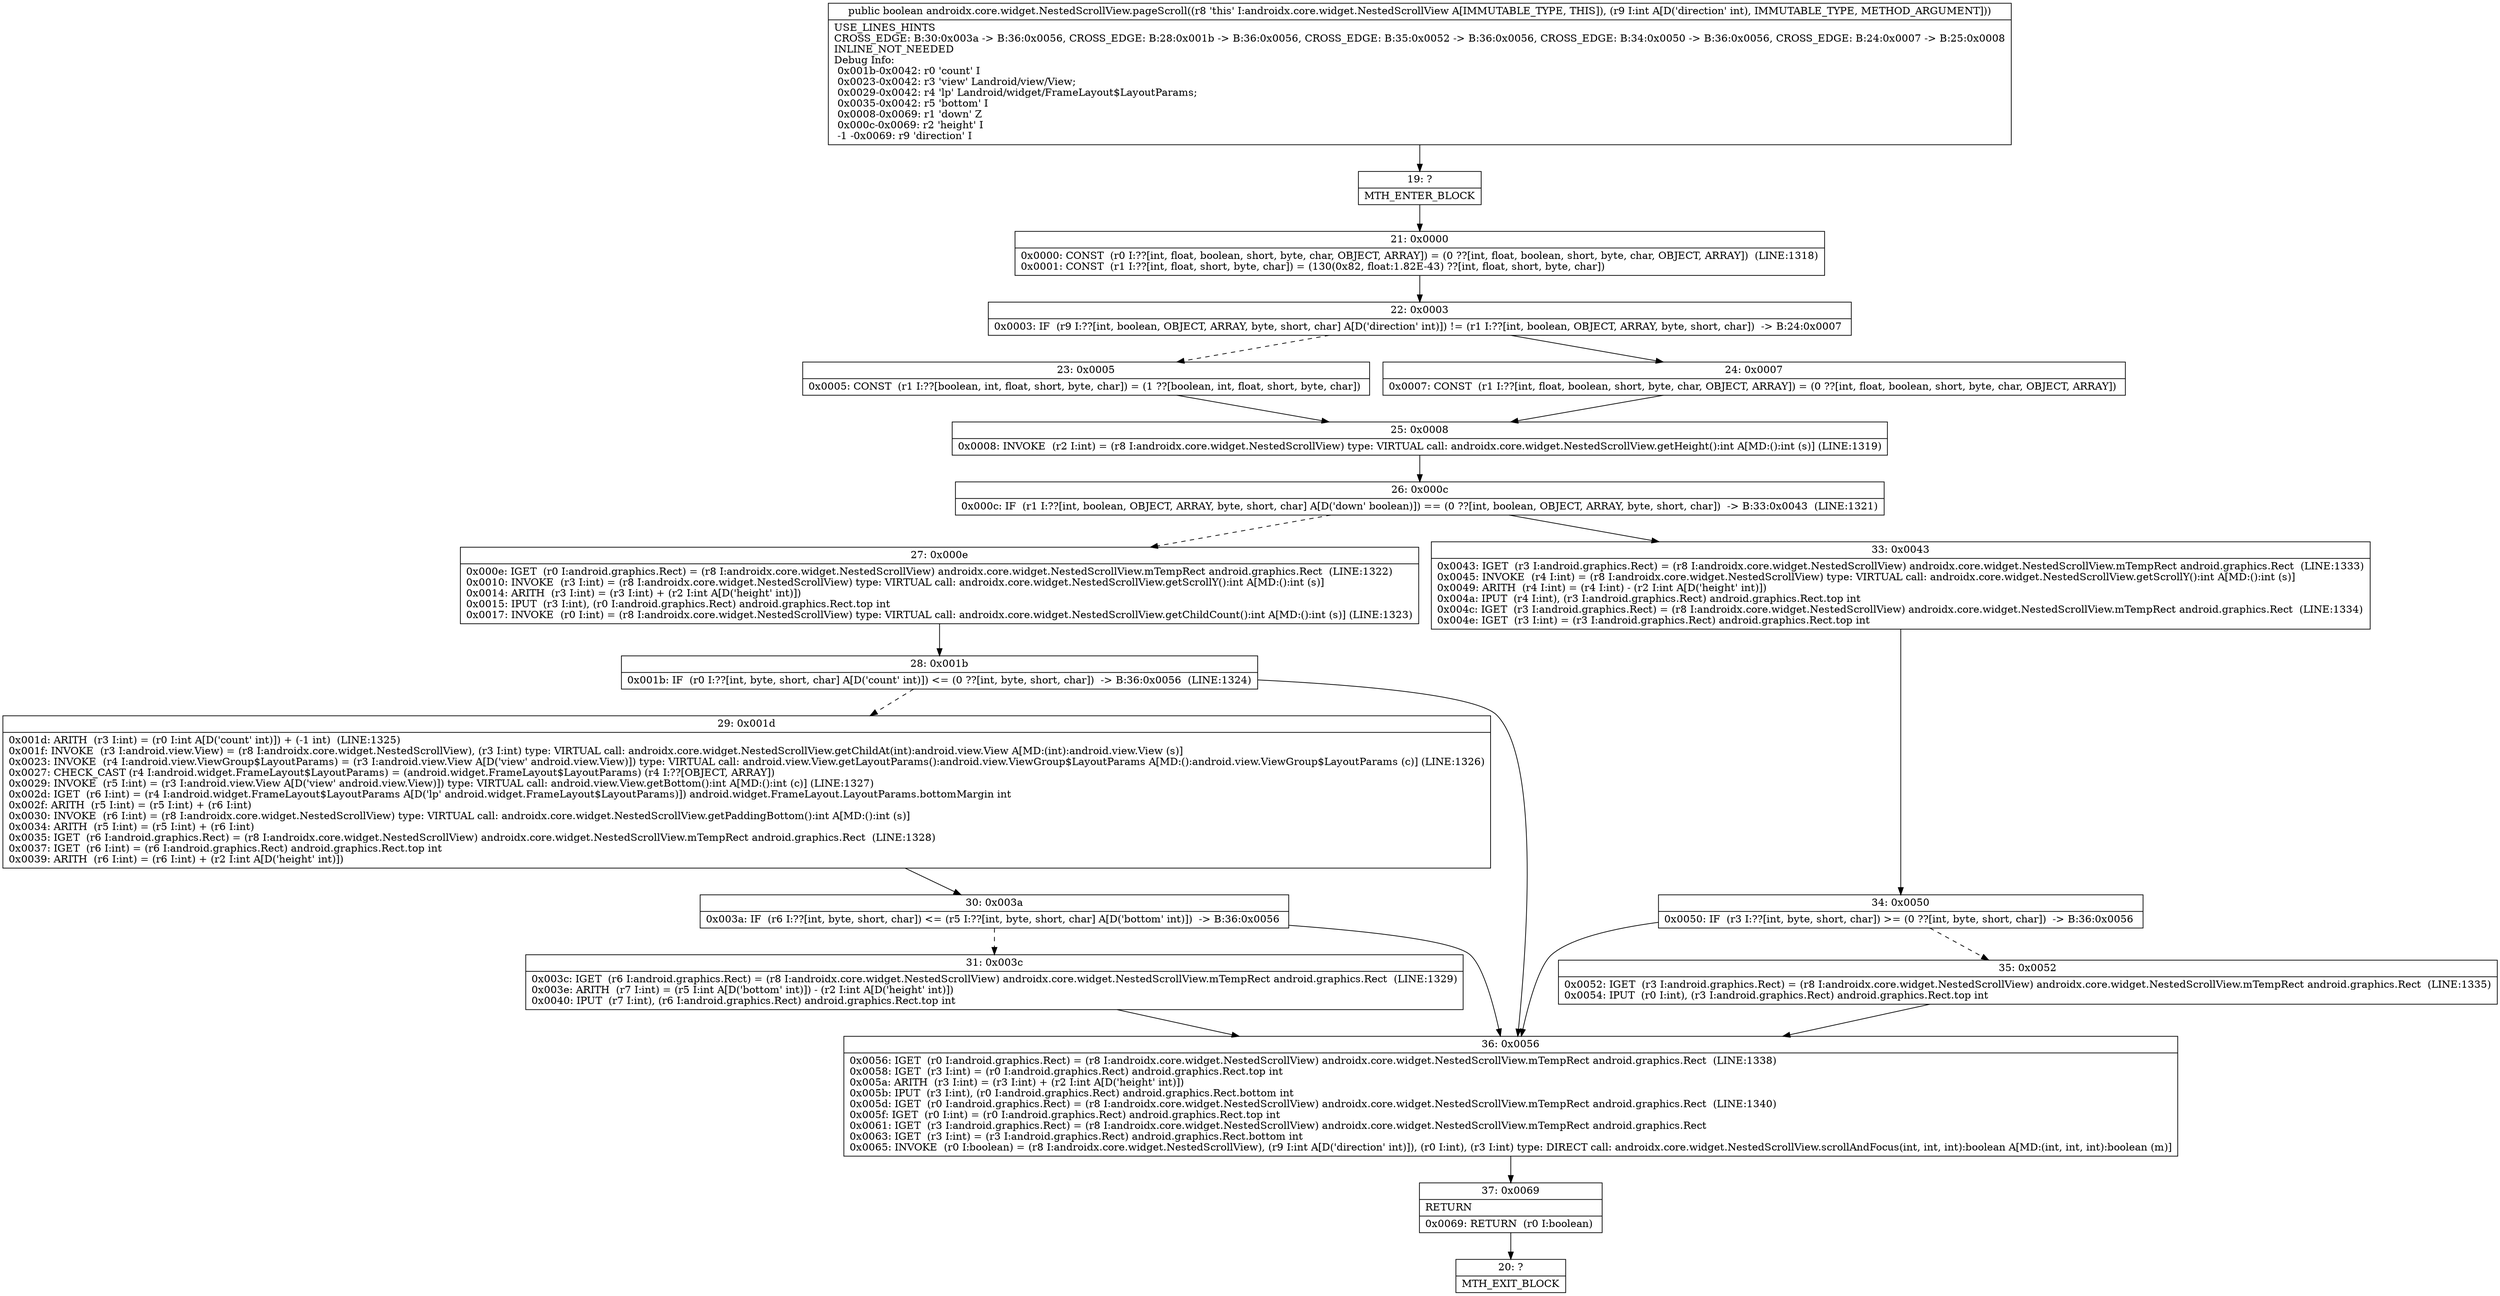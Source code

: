 digraph "CFG forandroidx.core.widget.NestedScrollView.pageScroll(I)Z" {
Node_19 [shape=record,label="{19\:\ ?|MTH_ENTER_BLOCK\l}"];
Node_21 [shape=record,label="{21\:\ 0x0000|0x0000: CONST  (r0 I:??[int, float, boolean, short, byte, char, OBJECT, ARRAY]) = (0 ??[int, float, boolean, short, byte, char, OBJECT, ARRAY])  (LINE:1318)\l0x0001: CONST  (r1 I:??[int, float, short, byte, char]) = (130(0x82, float:1.82E\-43) ??[int, float, short, byte, char]) \l}"];
Node_22 [shape=record,label="{22\:\ 0x0003|0x0003: IF  (r9 I:??[int, boolean, OBJECT, ARRAY, byte, short, char] A[D('direction' int)]) != (r1 I:??[int, boolean, OBJECT, ARRAY, byte, short, char])  \-\> B:24:0x0007 \l}"];
Node_23 [shape=record,label="{23\:\ 0x0005|0x0005: CONST  (r1 I:??[boolean, int, float, short, byte, char]) = (1 ??[boolean, int, float, short, byte, char]) \l}"];
Node_25 [shape=record,label="{25\:\ 0x0008|0x0008: INVOKE  (r2 I:int) = (r8 I:androidx.core.widget.NestedScrollView) type: VIRTUAL call: androidx.core.widget.NestedScrollView.getHeight():int A[MD:():int (s)] (LINE:1319)\l}"];
Node_26 [shape=record,label="{26\:\ 0x000c|0x000c: IF  (r1 I:??[int, boolean, OBJECT, ARRAY, byte, short, char] A[D('down' boolean)]) == (0 ??[int, boolean, OBJECT, ARRAY, byte, short, char])  \-\> B:33:0x0043  (LINE:1321)\l}"];
Node_27 [shape=record,label="{27\:\ 0x000e|0x000e: IGET  (r0 I:android.graphics.Rect) = (r8 I:androidx.core.widget.NestedScrollView) androidx.core.widget.NestedScrollView.mTempRect android.graphics.Rect  (LINE:1322)\l0x0010: INVOKE  (r3 I:int) = (r8 I:androidx.core.widget.NestedScrollView) type: VIRTUAL call: androidx.core.widget.NestedScrollView.getScrollY():int A[MD:():int (s)]\l0x0014: ARITH  (r3 I:int) = (r3 I:int) + (r2 I:int A[D('height' int)]) \l0x0015: IPUT  (r3 I:int), (r0 I:android.graphics.Rect) android.graphics.Rect.top int \l0x0017: INVOKE  (r0 I:int) = (r8 I:androidx.core.widget.NestedScrollView) type: VIRTUAL call: androidx.core.widget.NestedScrollView.getChildCount():int A[MD:():int (s)] (LINE:1323)\l}"];
Node_28 [shape=record,label="{28\:\ 0x001b|0x001b: IF  (r0 I:??[int, byte, short, char] A[D('count' int)]) \<= (0 ??[int, byte, short, char])  \-\> B:36:0x0056  (LINE:1324)\l}"];
Node_29 [shape=record,label="{29\:\ 0x001d|0x001d: ARITH  (r3 I:int) = (r0 I:int A[D('count' int)]) + (\-1 int)  (LINE:1325)\l0x001f: INVOKE  (r3 I:android.view.View) = (r8 I:androidx.core.widget.NestedScrollView), (r3 I:int) type: VIRTUAL call: androidx.core.widget.NestedScrollView.getChildAt(int):android.view.View A[MD:(int):android.view.View (s)]\l0x0023: INVOKE  (r4 I:android.view.ViewGroup$LayoutParams) = (r3 I:android.view.View A[D('view' android.view.View)]) type: VIRTUAL call: android.view.View.getLayoutParams():android.view.ViewGroup$LayoutParams A[MD:():android.view.ViewGroup$LayoutParams (c)] (LINE:1326)\l0x0027: CHECK_CAST (r4 I:android.widget.FrameLayout$LayoutParams) = (android.widget.FrameLayout$LayoutParams) (r4 I:??[OBJECT, ARRAY]) \l0x0029: INVOKE  (r5 I:int) = (r3 I:android.view.View A[D('view' android.view.View)]) type: VIRTUAL call: android.view.View.getBottom():int A[MD:():int (c)] (LINE:1327)\l0x002d: IGET  (r6 I:int) = (r4 I:android.widget.FrameLayout$LayoutParams A[D('lp' android.widget.FrameLayout$LayoutParams)]) android.widget.FrameLayout.LayoutParams.bottomMargin int \l0x002f: ARITH  (r5 I:int) = (r5 I:int) + (r6 I:int) \l0x0030: INVOKE  (r6 I:int) = (r8 I:androidx.core.widget.NestedScrollView) type: VIRTUAL call: androidx.core.widget.NestedScrollView.getPaddingBottom():int A[MD:():int (s)]\l0x0034: ARITH  (r5 I:int) = (r5 I:int) + (r6 I:int) \l0x0035: IGET  (r6 I:android.graphics.Rect) = (r8 I:androidx.core.widget.NestedScrollView) androidx.core.widget.NestedScrollView.mTempRect android.graphics.Rect  (LINE:1328)\l0x0037: IGET  (r6 I:int) = (r6 I:android.graphics.Rect) android.graphics.Rect.top int \l0x0039: ARITH  (r6 I:int) = (r6 I:int) + (r2 I:int A[D('height' int)]) \l}"];
Node_30 [shape=record,label="{30\:\ 0x003a|0x003a: IF  (r6 I:??[int, byte, short, char]) \<= (r5 I:??[int, byte, short, char] A[D('bottom' int)])  \-\> B:36:0x0056 \l}"];
Node_31 [shape=record,label="{31\:\ 0x003c|0x003c: IGET  (r6 I:android.graphics.Rect) = (r8 I:androidx.core.widget.NestedScrollView) androidx.core.widget.NestedScrollView.mTempRect android.graphics.Rect  (LINE:1329)\l0x003e: ARITH  (r7 I:int) = (r5 I:int A[D('bottom' int)]) \- (r2 I:int A[D('height' int)]) \l0x0040: IPUT  (r7 I:int), (r6 I:android.graphics.Rect) android.graphics.Rect.top int \l}"];
Node_36 [shape=record,label="{36\:\ 0x0056|0x0056: IGET  (r0 I:android.graphics.Rect) = (r8 I:androidx.core.widget.NestedScrollView) androidx.core.widget.NestedScrollView.mTempRect android.graphics.Rect  (LINE:1338)\l0x0058: IGET  (r3 I:int) = (r0 I:android.graphics.Rect) android.graphics.Rect.top int \l0x005a: ARITH  (r3 I:int) = (r3 I:int) + (r2 I:int A[D('height' int)]) \l0x005b: IPUT  (r3 I:int), (r0 I:android.graphics.Rect) android.graphics.Rect.bottom int \l0x005d: IGET  (r0 I:android.graphics.Rect) = (r8 I:androidx.core.widget.NestedScrollView) androidx.core.widget.NestedScrollView.mTempRect android.graphics.Rect  (LINE:1340)\l0x005f: IGET  (r0 I:int) = (r0 I:android.graphics.Rect) android.graphics.Rect.top int \l0x0061: IGET  (r3 I:android.graphics.Rect) = (r8 I:androidx.core.widget.NestedScrollView) androidx.core.widget.NestedScrollView.mTempRect android.graphics.Rect \l0x0063: IGET  (r3 I:int) = (r3 I:android.graphics.Rect) android.graphics.Rect.bottom int \l0x0065: INVOKE  (r0 I:boolean) = (r8 I:androidx.core.widget.NestedScrollView), (r9 I:int A[D('direction' int)]), (r0 I:int), (r3 I:int) type: DIRECT call: androidx.core.widget.NestedScrollView.scrollAndFocus(int, int, int):boolean A[MD:(int, int, int):boolean (m)]\l}"];
Node_37 [shape=record,label="{37\:\ 0x0069|RETURN\l|0x0069: RETURN  (r0 I:boolean) \l}"];
Node_20 [shape=record,label="{20\:\ ?|MTH_EXIT_BLOCK\l}"];
Node_33 [shape=record,label="{33\:\ 0x0043|0x0043: IGET  (r3 I:android.graphics.Rect) = (r8 I:androidx.core.widget.NestedScrollView) androidx.core.widget.NestedScrollView.mTempRect android.graphics.Rect  (LINE:1333)\l0x0045: INVOKE  (r4 I:int) = (r8 I:androidx.core.widget.NestedScrollView) type: VIRTUAL call: androidx.core.widget.NestedScrollView.getScrollY():int A[MD:():int (s)]\l0x0049: ARITH  (r4 I:int) = (r4 I:int) \- (r2 I:int A[D('height' int)]) \l0x004a: IPUT  (r4 I:int), (r3 I:android.graphics.Rect) android.graphics.Rect.top int \l0x004c: IGET  (r3 I:android.graphics.Rect) = (r8 I:androidx.core.widget.NestedScrollView) androidx.core.widget.NestedScrollView.mTempRect android.graphics.Rect  (LINE:1334)\l0x004e: IGET  (r3 I:int) = (r3 I:android.graphics.Rect) android.graphics.Rect.top int \l}"];
Node_34 [shape=record,label="{34\:\ 0x0050|0x0050: IF  (r3 I:??[int, byte, short, char]) \>= (0 ??[int, byte, short, char])  \-\> B:36:0x0056 \l}"];
Node_35 [shape=record,label="{35\:\ 0x0052|0x0052: IGET  (r3 I:android.graphics.Rect) = (r8 I:androidx.core.widget.NestedScrollView) androidx.core.widget.NestedScrollView.mTempRect android.graphics.Rect  (LINE:1335)\l0x0054: IPUT  (r0 I:int), (r3 I:android.graphics.Rect) android.graphics.Rect.top int \l}"];
Node_24 [shape=record,label="{24\:\ 0x0007|0x0007: CONST  (r1 I:??[int, float, boolean, short, byte, char, OBJECT, ARRAY]) = (0 ??[int, float, boolean, short, byte, char, OBJECT, ARRAY]) \l}"];
MethodNode[shape=record,label="{public boolean androidx.core.widget.NestedScrollView.pageScroll((r8 'this' I:androidx.core.widget.NestedScrollView A[IMMUTABLE_TYPE, THIS]), (r9 I:int A[D('direction' int), IMMUTABLE_TYPE, METHOD_ARGUMENT]))  | USE_LINES_HINTS\lCROSS_EDGE: B:30:0x003a \-\> B:36:0x0056, CROSS_EDGE: B:28:0x001b \-\> B:36:0x0056, CROSS_EDGE: B:35:0x0052 \-\> B:36:0x0056, CROSS_EDGE: B:34:0x0050 \-\> B:36:0x0056, CROSS_EDGE: B:24:0x0007 \-\> B:25:0x0008\lINLINE_NOT_NEEDED\lDebug Info:\l  0x001b\-0x0042: r0 'count' I\l  0x0023\-0x0042: r3 'view' Landroid\/view\/View;\l  0x0029\-0x0042: r4 'lp' Landroid\/widget\/FrameLayout$LayoutParams;\l  0x0035\-0x0042: r5 'bottom' I\l  0x0008\-0x0069: r1 'down' Z\l  0x000c\-0x0069: r2 'height' I\l  \-1 \-0x0069: r9 'direction' I\l}"];
MethodNode -> Node_19;Node_19 -> Node_21;
Node_21 -> Node_22;
Node_22 -> Node_23[style=dashed];
Node_22 -> Node_24;
Node_23 -> Node_25;
Node_25 -> Node_26;
Node_26 -> Node_27[style=dashed];
Node_26 -> Node_33;
Node_27 -> Node_28;
Node_28 -> Node_29[style=dashed];
Node_28 -> Node_36;
Node_29 -> Node_30;
Node_30 -> Node_31[style=dashed];
Node_30 -> Node_36;
Node_31 -> Node_36;
Node_36 -> Node_37;
Node_37 -> Node_20;
Node_33 -> Node_34;
Node_34 -> Node_35[style=dashed];
Node_34 -> Node_36;
Node_35 -> Node_36;
Node_24 -> Node_25;
}

